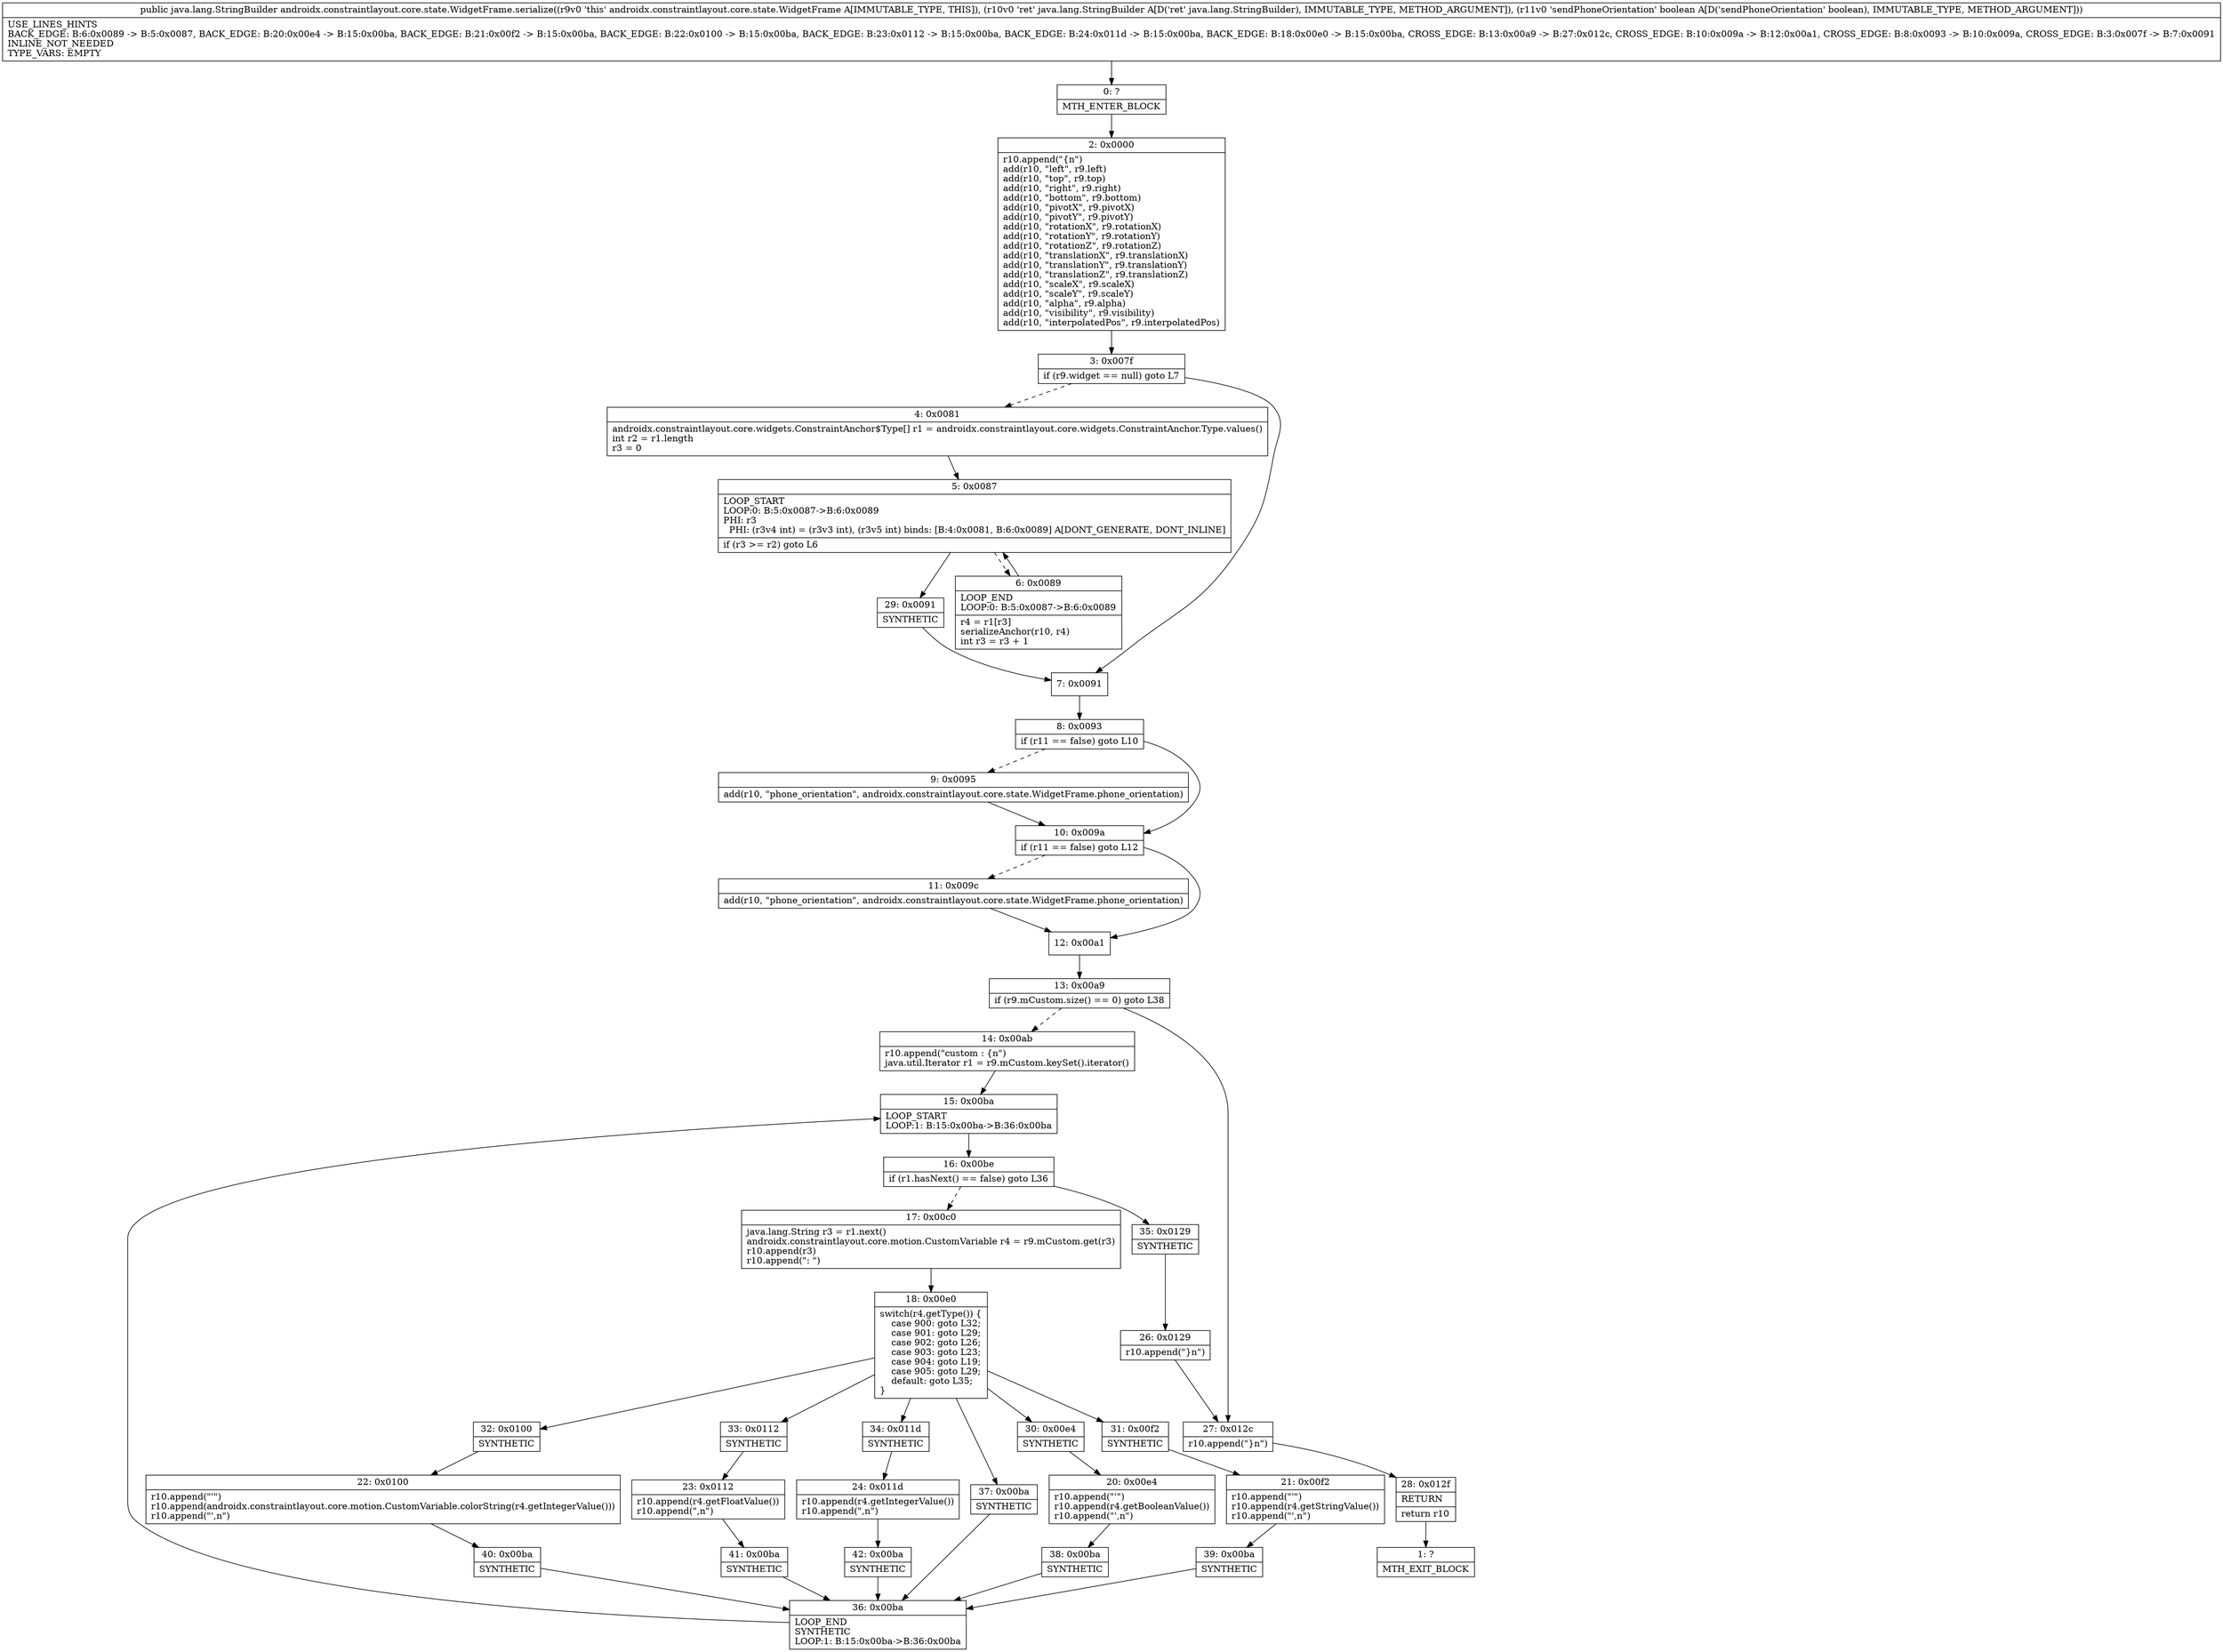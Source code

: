 digraph "CFG forandroidx.constraintlayout.core.state.WidgetFrame.serialize(Ljava\/lang\/StringBuilder;Z)Ljava\/lang\/StringBuilder;" {
Node_0 [shape=record,label="{0\:\ ?|MTH_ENTER_BLOCK\l}"];
Node_2 [shape=record,label="{2\:\ 0x0000|r10.append(\"\{n\")\ladd(r10, \"left\", r9.left)\ladd(r10, \"top\", r9.top)\ladd(r10, \"right\", r9.right)\ladd(r10, \"bottom\", r9.bottom)\ladd(r10, \"pivotX\", r9.pivotX)\ladd(r10, \"pivotY\", r9.pivotY)\ladd(r10, \"rotationX\", r9.rotationX)\ladd(r10, \"rotationY\", r9.rotationY)\ladd(r10, \"rotationZ\", r9.rotationZ)\ladd(r10, \"translationX\", r9.translationX)\ladd(r10, \"translationY\", r9.translationY)\ladd(r10, \"translationZ\", r9.translationZ)\ladd(r10, \"scaleX\", r9.scaleX)\ladd(r10, \"scaleY\", r9.scaleY)\ladd(r10, \"alpha\", r9.alpha)\ladd(r10, \"visibility\", r9.visibility)\ladd(r10, \"interpolatedPos\", r9.interpolatedPos)\l}"];
Node_3 [shape=record,label="{3\:\ 0x007f|if (r9.widget == null) goto L7\l}"];
Node_4 [shape=record,label="{4\:\ 0x0081|androidx.constraintlayout.core.widgets.ConstraintAnchor$Type[] r1 = androidx.constraintlayout.core.widgets.ConstraintAnchor.Type.values()\lint r2 = r1.length\lr3 = 0\l}"];
Node_5 [shape=record,label="{5\:\ 0x0087|LOOP_START\lLOOP:0: B:5:0x0087\-\>B:6:0x0089\lPHI: r3 \l  PHI: (r3v4 int) = (r3v3 int), (r3v5 int) binds: [B:4:0x0081, B:6:0x0089] A[DONT_GENERATE, DONT_INLINE]\l|if (r3 \>= r2) goto L6\l}"];
Node_6 [shape=record,label="{6\:\ 0x0089|LOOP_END\lLOOP:0: B:5:0x0087\-\>B:6:0x0089\l|r4 = r1[r3]\lserializeAnchor(r10, r4)\lint r3 = r3 + 1\l}"];
Node_29 [shape=record,label="{29\:\ 0x0091|SYNTHETIC\l}"];
Node_7 [shape=record,label="{7\:\ 0x0091}"];
Node_8 [shape=record,label="{8\:\ 0x0093|if (r11 == false) goto L10\l}"];
Node_9 [shape=record,label="{9\:\ 0x0095|add(r10, \"phone_orientation\", androidx.constraintlayout.core.state.WidgetFrame.phone_orientation)\l}"];
Node_10 [shape=record,label="{10\:\ 0x009a|if (r11 == false) goto L12\l}"];
Node_11 [shape=record,label="{11\:\ 0x009c|add(r10, \"phone_orientation\", androidx.constraintlayout.core.state.WidgetFrame.phone_orientation)\l}"];
Node_12 [shape=record,label="{12\:\ 0x00a1}"];
Node_13 [shape=record,label="{13\:\ 0x00a9|if (r9.mCustom.size() == 0) goto L38\l}"];
Node_14 [shape=record,label="{14\:\ 0x00ab|r10.append(\"custom : \{n\")\ljava.util.Iterator r1 = r9.mCustom.keySet().iterator()\l}"];
Node_15 [shape=record,label="{15\:\ 0x00ba|LOOP_START\lLOOP:1: B:15:0x00ba\-\>B:36:0x00ba\l}"];
Node_16 [shape=record,label="{16\:\ 0x00be|if (r1.hasNext() == false) goto L36\l}"];
Node_17 [shape=record,label="{17\:\ 0x00c0|java.lang.String r3 = r1.next()\landroidx.constraintlayout.core.motion.CustomVariable r4 = r9.mCustom.get(r3)\lr10.append(r3)\lr10.append(\": \")\l}"];
Node_18 [shape=record,label="{18\:\ 0x00e0|switch(r4.getType()) \{\l    case 900: goto L32;\l    case 901: goto L29;\l    case 902: goto L26;\l    case 903: goto L23;\l    case 904: goto L19;\l    case 905: goto L29;\l    default: goto L35;\l\}\l}"];
Node_30 [shape=record,label="{30\:\ 0x00e4|SYNTHETIC\l}"];
Node_20 [shape=record,label="{20\:\ 0x00e4|r10.append(\"'\")\lr10.append(r4.getBooleanValue())\lr10.append(\"',n\")\l}"];
Node_38 [shape=record,label="{38\:\ 0x00ba|SYNTHETIC\l}"];
Node_36 [shape=record,label="{36\:\ 0x00ba|LOOP_END\lSYNTHETIC\lLOOP:1: B:15:0x00ba\-\>B:36:0x00ba\l}"];
Node_31 [shape=record,label="{31\:\ 0x00f2|SYNTHETIC\l}"];
Node_21 [shape=record,label="{21\:\ 0x00f2|r10.append(\"'\")\lr10.append(r4.getStringValue())\lr10.append(\"',n\")\l}"];
Node_39 [shape=record,label="{39\:\ 0x00ba|SYNTHETIC\l}"];
Node_32 [shape=record,label="{32\:\ 0x0100|SYNTHETIC\l}"];
Node_22 [shape=record,label="{22\:\ 0x0100|r10.append(\"'\")\lr10.append(androidx.constraintlayout.core.motion.CustomVariable.colorString(r4.getIntegerValue()))\lr10.append(\"',n\")\l}"];
Node_40 [shape=record,label="{40\:\ 0x00ba|SYNTHETIC\l}"];
Node_33 [shape=record,label="{33\:\ 0x0112|SYNTHETIC\l}"];
Node_23 [shape=record,label="{23\:\ 0x0112|r10.append(r4.getFloatValue())\lr10.append(\",n\")\l}"];
Node_41 [shape=record,label="{41\:\ 0x00ba|SYNTHETIC\l}"];
Node_34 [shape=record,label="{34\:\ 0x011d|SYNTHETIC\l}"];
Node_24 [shape=record,label="{24\:\ 0x011d|r10.append(r4.getIntegerValue())\lr10.append(\",n\")\l}"];
Node_42 [shape=record,label="{42\:\ 0x00ba|SYNTHETIC\l}"];
Node_37 [shape=record,label="{37\:\ 0x00ba|SYNTHETIC\l}"];
Node_35 [shape=record,label="{35\:\ 0x0129|SYNTHETIC\l}"];
Node_26 [shape=record,label="{26\:\ 0x0129|r10.append(\"\}n\")\l}"];
Node_27 [shape=record,label="{27\:\ 0x012c|r10.append(\"\}n\")\l}"];
Node_28 [shape=record,label="{28\:\ 0x012f|RETURN\l|return r10\l}"];
Node_1 [shape=record,label="{1\:\ ?|MTH_EXIT_BLOCK\l}"];
MethodNode[shape=record,label="{public java.lang.StringBuilder androidx.constraintlayout.core.state.WidgetFrame.serialize((r9v0 'this' androidx.constraintlayout.core.state.WidgetFrame A[IMMUTABLE_TYPE, THIS]), (r10v0 'ret' java.lang.StringBuilder A[D('ret' java.lang.StringBuilder), IMMUTABLE_TYPE, METHOD_ARGUMENT]), (r11v0 'sendPhoneOrientation' boolean A[D('sendPhoneOrientation' boolean), IMMUTABLE_TYPE, METHOD_ARGUMENT]))  | USE_LINES_HINTS\lBACK_EDGE: B:6:0x0089 \-\> B:5:0x0087, BACK_EDGE: B:20:0x00e4 \-\> B:15:0x00ba, BACK_EDGE: B:21:0x00f2 \-\> B:15:0x00ba, BACK_EDGE: B:22:0x0100 \-\> B:15:0x00ba, BACK_EDGE: B:23:0x0112 \-\> B:15:0x00ba, BACK_EDGE: B:24:0x011d \-\> B:15:0x00ba, BACK_EDGE: B:18:0x00e0 \-\> B:15:0x00ba, CROSS_EDGE: B:13:0x00a9 \-\> B:27:0x012c, CROSS_EDGE: B:10:0x009a \-\> B:12:0x00a1, CROSS_EDGE: B:8:0x0093 \-\> B:10:0x009a, CROSS_EDGE: B:3:0x007f \-\> B:7:0x0091\lINLINE_NOT_NEEDED\lTYPE_VARS: EMPTY\l}"];
MethodNode -> Node_0;Node_0 -> Node_2;
Node_2 -> Node_3;
Node_3 -> Node_4[style=dashed];
Node_3 -> Node_7;
Node_4 -> Node_5;
Node_5 -> Node_6[style=dashed];
Node_5 -> Node_29;
Node_6 -> Node_5;
Node_29 -> Node_7;
Node_7 -> Node_8;
Node_8 -> Node_9[style=dashed];
Node_8 -> Node_10;
Node_9 -> Node_10;
Node_10 -> Node_11[style=dashed];
Node_10 -> Node_12;
Node_11 -> Node_12;
Node_12 -> Node_13;
Node_13 -> Node_14[style=dashed];
Node_13 -> Node_27;
Node_14 -> Node_15;
Node_15 -> Node_16;
Node_16 -> Node_17[style=dashed];
Node_16 -> Node_35;
Node_17 -> Node_18;
Node_18 -> Node_30;
Node_18 -> Node_31;
Node_18 -> Node_32;
Node_18 -> Node_33;
Node_18 -> Node_34;
Node_18 -> Node_37;
Node_30 -> Node_20;
Node_20 -> Node_38;
Node_38 -> Node_36;
Node_36 -> Node_15;
Node_31 -> Node_21;
Node_21 -> Node_39;
Node_39 -> Node_36;
Node_32 -> Node_22;
Node_22 -> Node_40;
Node_40 -> Node_36;
Node_33 -> Node_23;
Node_23 -> Node_41;
Node_41 -> Node_36;
Node_34 -> Node_24;
Node_24 -> Node_42;
Node_42 -> Node_36;
Node_37 -> Node_36;
Node_35 -> Node_26;
Node_26 -> Node_27;
Node_27 -> Node_28;
Node_28 -> Node_1;
}

